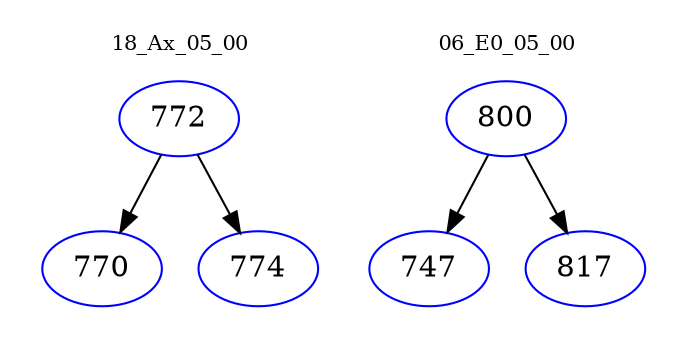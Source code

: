 digraph{
subgraph cluster_0 {
color = white
label = "18_Ax_05_00";
fontsize=10;
T0_772 [label="772", color="blue"]
T0_772 -> T0_770 [color="black"]
T0_770 [label="770", color="blue"]
T0_772 -> T0_774 [color="black"]
T0_774 [label="774", color="blue"]
}
subgraph cluster_1 {
color = white
label = "06_E0_05_00";
fontsize=10;
T1_800 [label="800", color="blue"]
T1_800 -> T1_747 [color="black"]
T1_747 [label="747", color="blue"]
T1_800 -> T1_817 [color="black"]
T1_817 [label="817", color="blue"]
}
}

